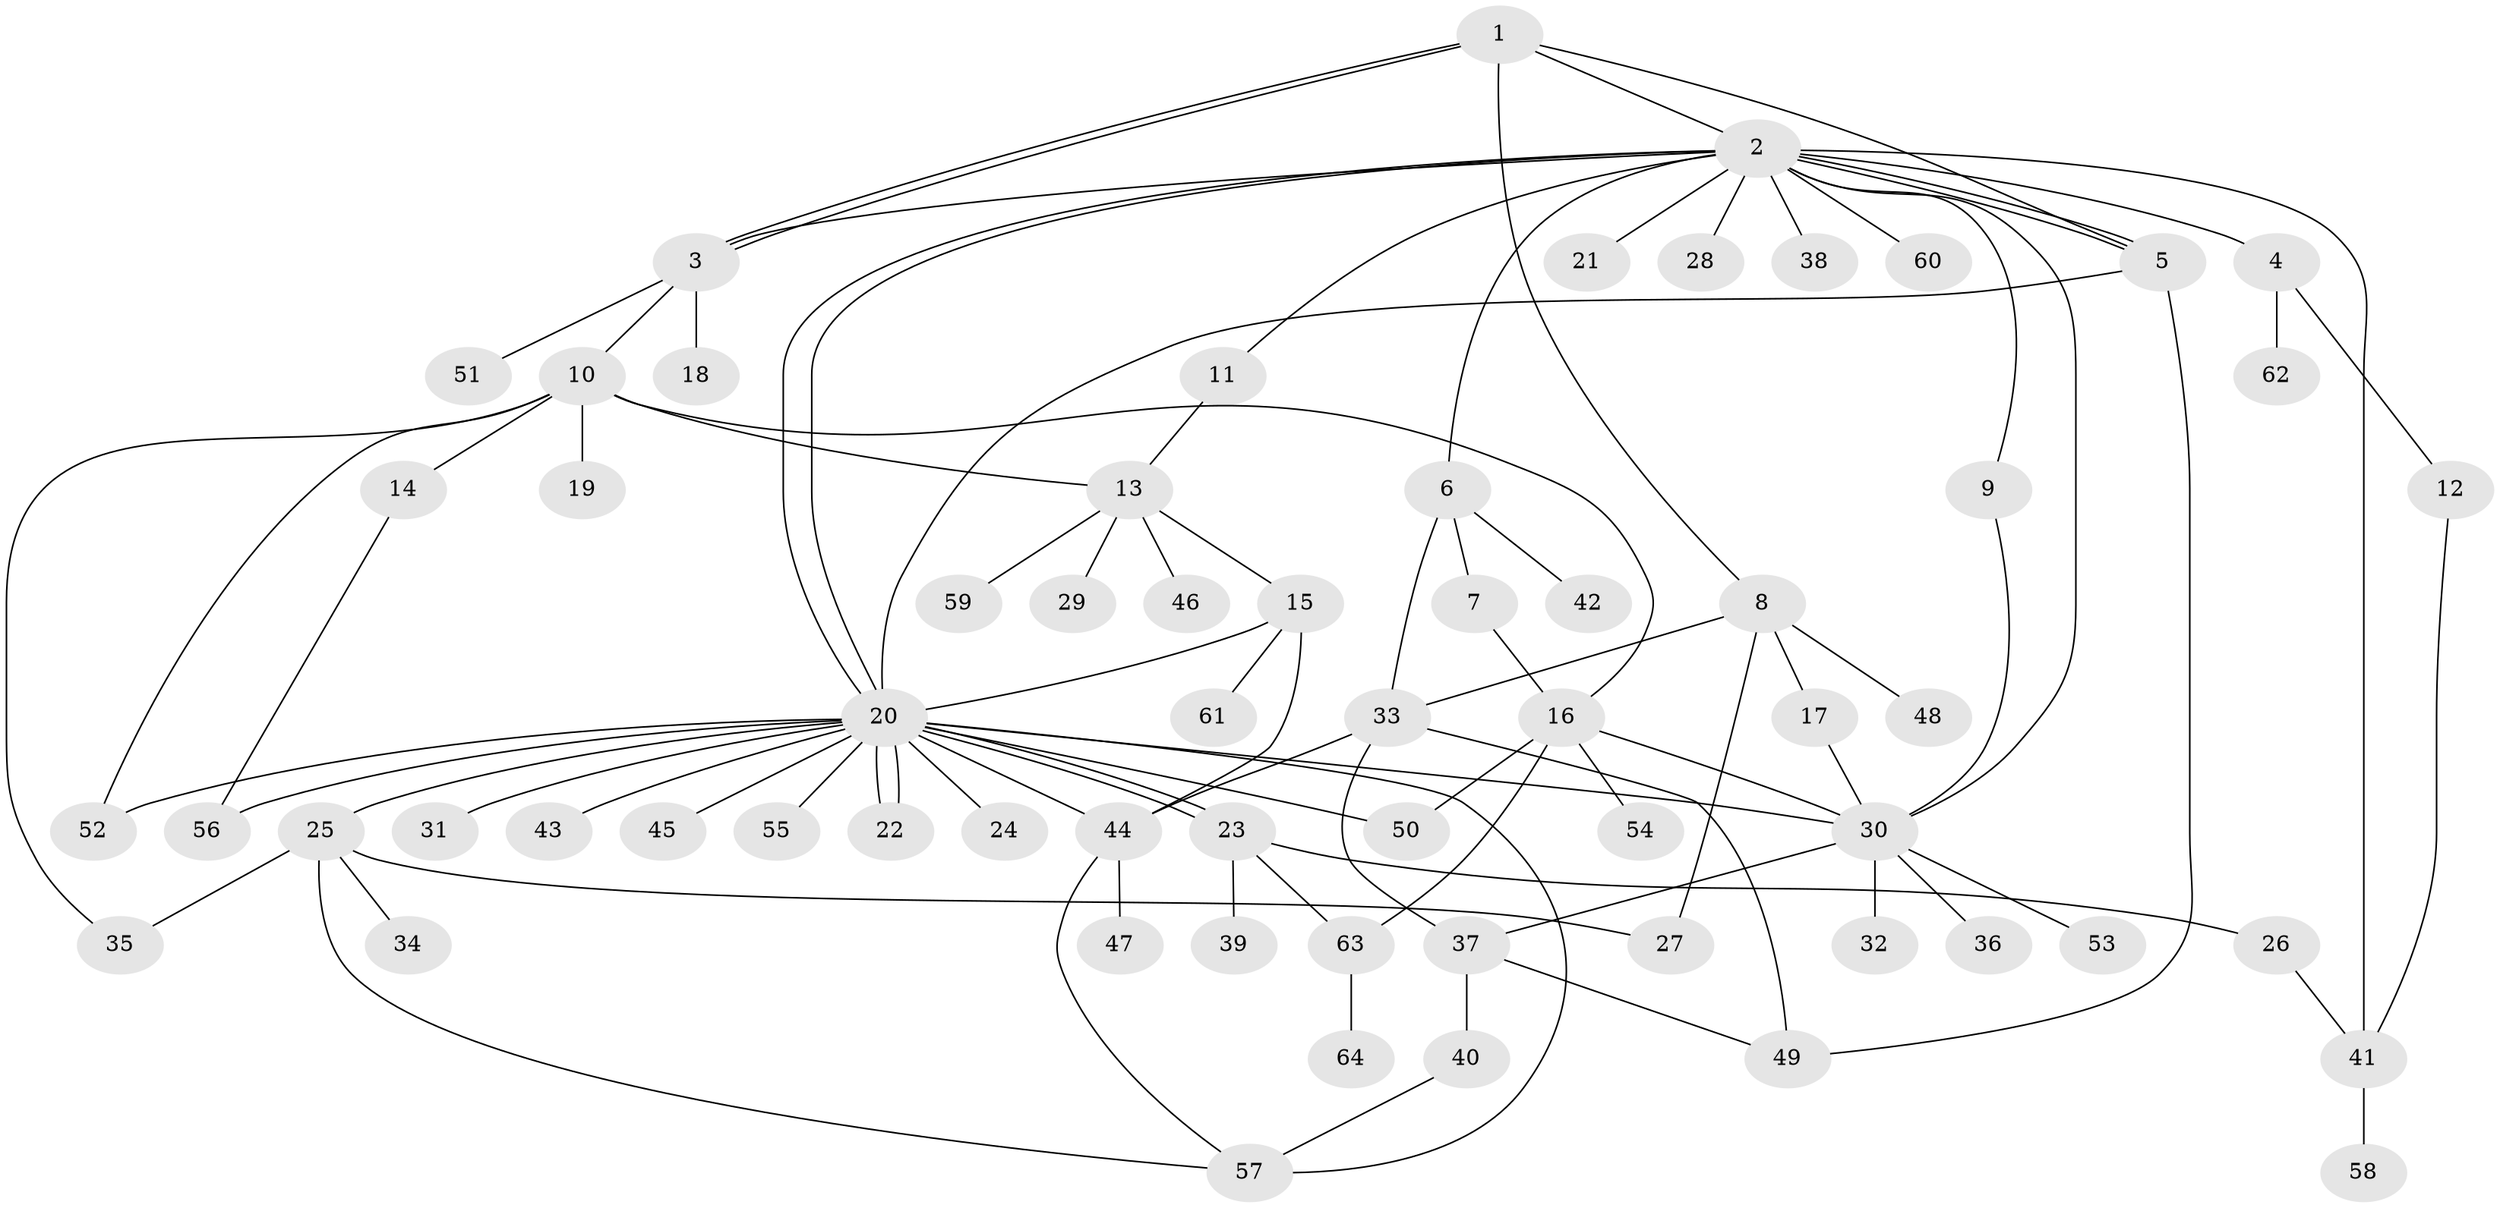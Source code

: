 // Generated by graph-tools (version 1.1) at 2025/49/03/09/25 03:49:58]
// undirected, 64 vertices, 95 edges
graph export_dot {
graph [start="1"]
  node [color=gray90,style=filled];
  1;
  2;
  3;
  4;
  5;
  6;
  7;
  8;
  9;
  10;
  11;
  12;
  13;
  14;
  15;
  16;
  17;
  18;
  19;
  20;
  21;
  22;
  23;
  24;
  25;
  26;
  27;
  28;
  29;
  30;
  31;
  32;
  33;
  34;
  35;
  36;
  37;
  38;
  39;
  40;
  41;
  42;
  43;
  44;
  45;
  46;
  47;
  48;
  49;
  50;
  51;
  52;
  53;
  54;
  55;
  56;
  57;
  58;
  59;
  60;
  61;
  62;
  63;
  64;
  1 -- 2;
  1 -- 3;
  1 -- 3;
  1 -- 5;
  1 -- 8;
  2 -- 3;
  2 -- 4;
  2 -- 5;
  2 -- 5;
  2 -- 6;
  2 -- 9;
  2 -- 11;
  2 -- 20;
  2 -- 20;
  2 -- 21;
  2 -- 28;
  2 -- 30;
  2 -- 38;
  2 -- 41;
  2 -- 60;
  3 -- 10;
  3 -- 18;
  3 -- 51;
  4 -- 12;
  4 -- 62;
  5 -- 20;
  5 -- 49;
  6 -- 7;
  6 -- 33;
  6 -- 42;
  7 -- 16;
  8 -- 17;
  8 -- 27;
  8 -- 33;
  8 -- 48;
  9 -- 30;
  10 -- 13;
  10 -- 14;
  10 -- 16;
  10 -- 19;
  10 -- 35;
  10 -- 52;
  11 -- 13;
  12 -- 41;
  13 -- 15;
  13 -- 29;
  13 -- 46;
  13 -- 59;
  14 -- 56;
  15 -- 20;
  15 -- 44;
  15 -- 61;
  16 -- 30;
  16 -- 50;
  16 -- 54;
  16 -- 63;
  17 -- 30;
  20 -- 22;
  20 -- 22;
  20 -- 23;
  20 -- 23;
  20 -- 24;
  20 -- 25;
  20 -- 30;
  20 -- 31;
  20 -- 43;
  20 -- 44;
  20 -- 45;
  20 -- 50;
  20 -- 52;
  20 -- 55;
  20 -- 56;
  20 -- 57;
  23 -- 26;
  23 -- 39;
  23 -- 63;
  25 -- 27;
  25 -- 34;
  25 -- 35;
  25 -- 57;
  26 -- 41;
  30 -- 32;
  30 -- 36;
  30 -- 37;
  30 -- 53;
  33 -- 37;
  33 -- 44;
  33 -- 49;
  37 -- 40;
  37 -- 49;
  40 -- 57;
  41 -- 58;
  44 -- 47;
  44 -- 57;
  63 -- 64;
}
